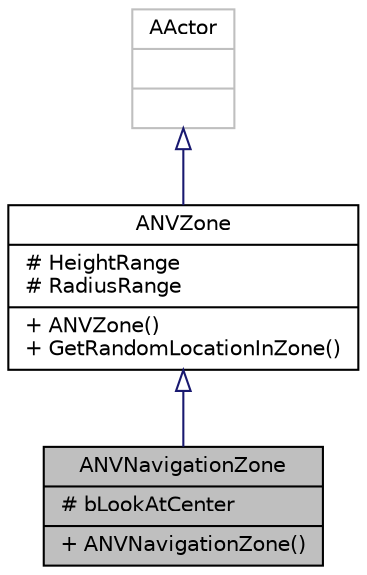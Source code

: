 digraph "ANVNavigationZone"
{
  edge [fontname="Helvetica",fontsize="10",labelfontname="Helvetica",labelfontsize="10"];
  node [fontname="Helvetica",fontsize="10",shape=record];
  Node1 [label="{ANVNavigationZone\n|# bLookAtCenter\l|+ ANVNavigationZone()\l}",height=0.2,width=0.4,color="black", fillcolor="grey75", style="filled", fontcolor="black"];
  Node2 -> Node1 [dir="back",color="midnightblue",fontsize="10",style="solid",arrowtail="onormal",fontname="Helvetica"];
  Node2 [label="{ANVZone\n|# HeightRange\l# RadiusRange\l|+ ANVZone()\l+ GetRandomLocationInZone()\l}",height=0.2,width=0.4,color="black", fillcolor="white", style="filled",URL="$class_a_n_v_zone.html"];
  Node3 -> Node2 [dir="back",color="midnightblue",fontsize="10",style="solid",arrowtail="onormal",fontname="Helvetica"];
  Node3 [label="{AActor\n||}",height=0.2,width=0.4,color="grey75", fillcolor="white", style="filled"];
}
